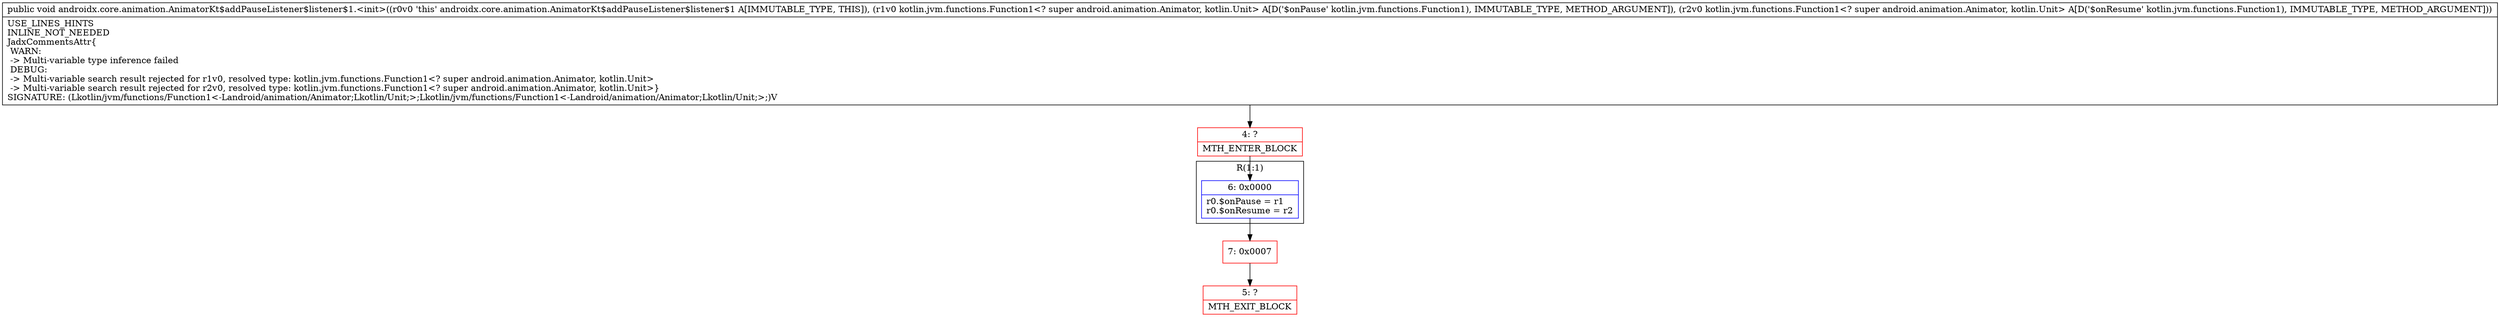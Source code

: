 digraph "CFG forandroidx.core.animation.AnimatorKt$addPauseListener$listener$1.\<init\>(Lkotlin\/jvm\/functions\/Function1;Lkotlin\/jvm\/functions\/Function1;)V" {
subgraph cluster_Region_691455410 {
label = "R(1:1)";
node [shape=record,color=blue];
Node_6 [shape=record,label="{6\:\ 0x0000|r0.$onPause = r1\lr0.$onResume = r2\l}"];
}
Node_4 [shape=record,color=red,label="{4\:\ ?|MTH_ENTER_BLOCK\l}"];
Node_7 [shape=record,color=red,label="{7\:\ 0x0007}"];
Node_5 [shape=record,color=red,label="{5\:\ ?|MTH_EXIT_BLOCK\l}"];
MethodNode[shape=record,label="{public void androidx.core.animation.AnimatorKt$addPauseListener$listener$1.\<init\>((r0v0 'this' androidx.core.animation.AnimatorKt$addPauseListener$listener$1 A[IMMUTABLE_TYPE, THIS]), (r1v0 kotlin.jvm.functions.Function1\<? super android.animation.Animator, kotlin.Unit\> A[D('$onPause' kotlin.jvm.functions.Function1), IMMUTABLE_TYPE, METHOD_ARGUMENT]), (r2v0 kotlin.jvm.functions.Function1\<? super android.animation.Animator, kotlin.Unit\> A[D('$onResume' kotlin.jvm.functions.Function1), IMMUTABLE_TYPE, METHOD_ARGUMENT]))  | USE_LINES_HINTS\lINLINE_NOT_NEEDED\lJadxCommentsAttr\{\l WARN: \l \-\> Multi\-variable type inference failed\l DEBUG: \l \-\> Multi\-variable search result rejected for r1v0, resolved type: kotlin.jvm.functions.Function1\<? super android.animation.Animator, kotlin.Unit\>\l \-\> Multi\-variable search result rejected for r2v0, resolved type: kotlin.jvm.functions.Function1\<? super android.animation.Animator, kotlin.Unit\>\}\lSIGNATURE: (Lkotlin\/jvm\/functions\/Function1\<\-Landroid\/animation\/Animator;Lkotlin\/Unit;\>;Lkotlin\/jvm\/functions\/Function1\<\-Landroid\/animation\/Animator;Lkotlin\/Unit;\>;)V\l}"];
MethodNode -> Node_4;Node_6 -> Node_7;
Node_4 -> Node_6;
Node_7 -> Node_5;
}

